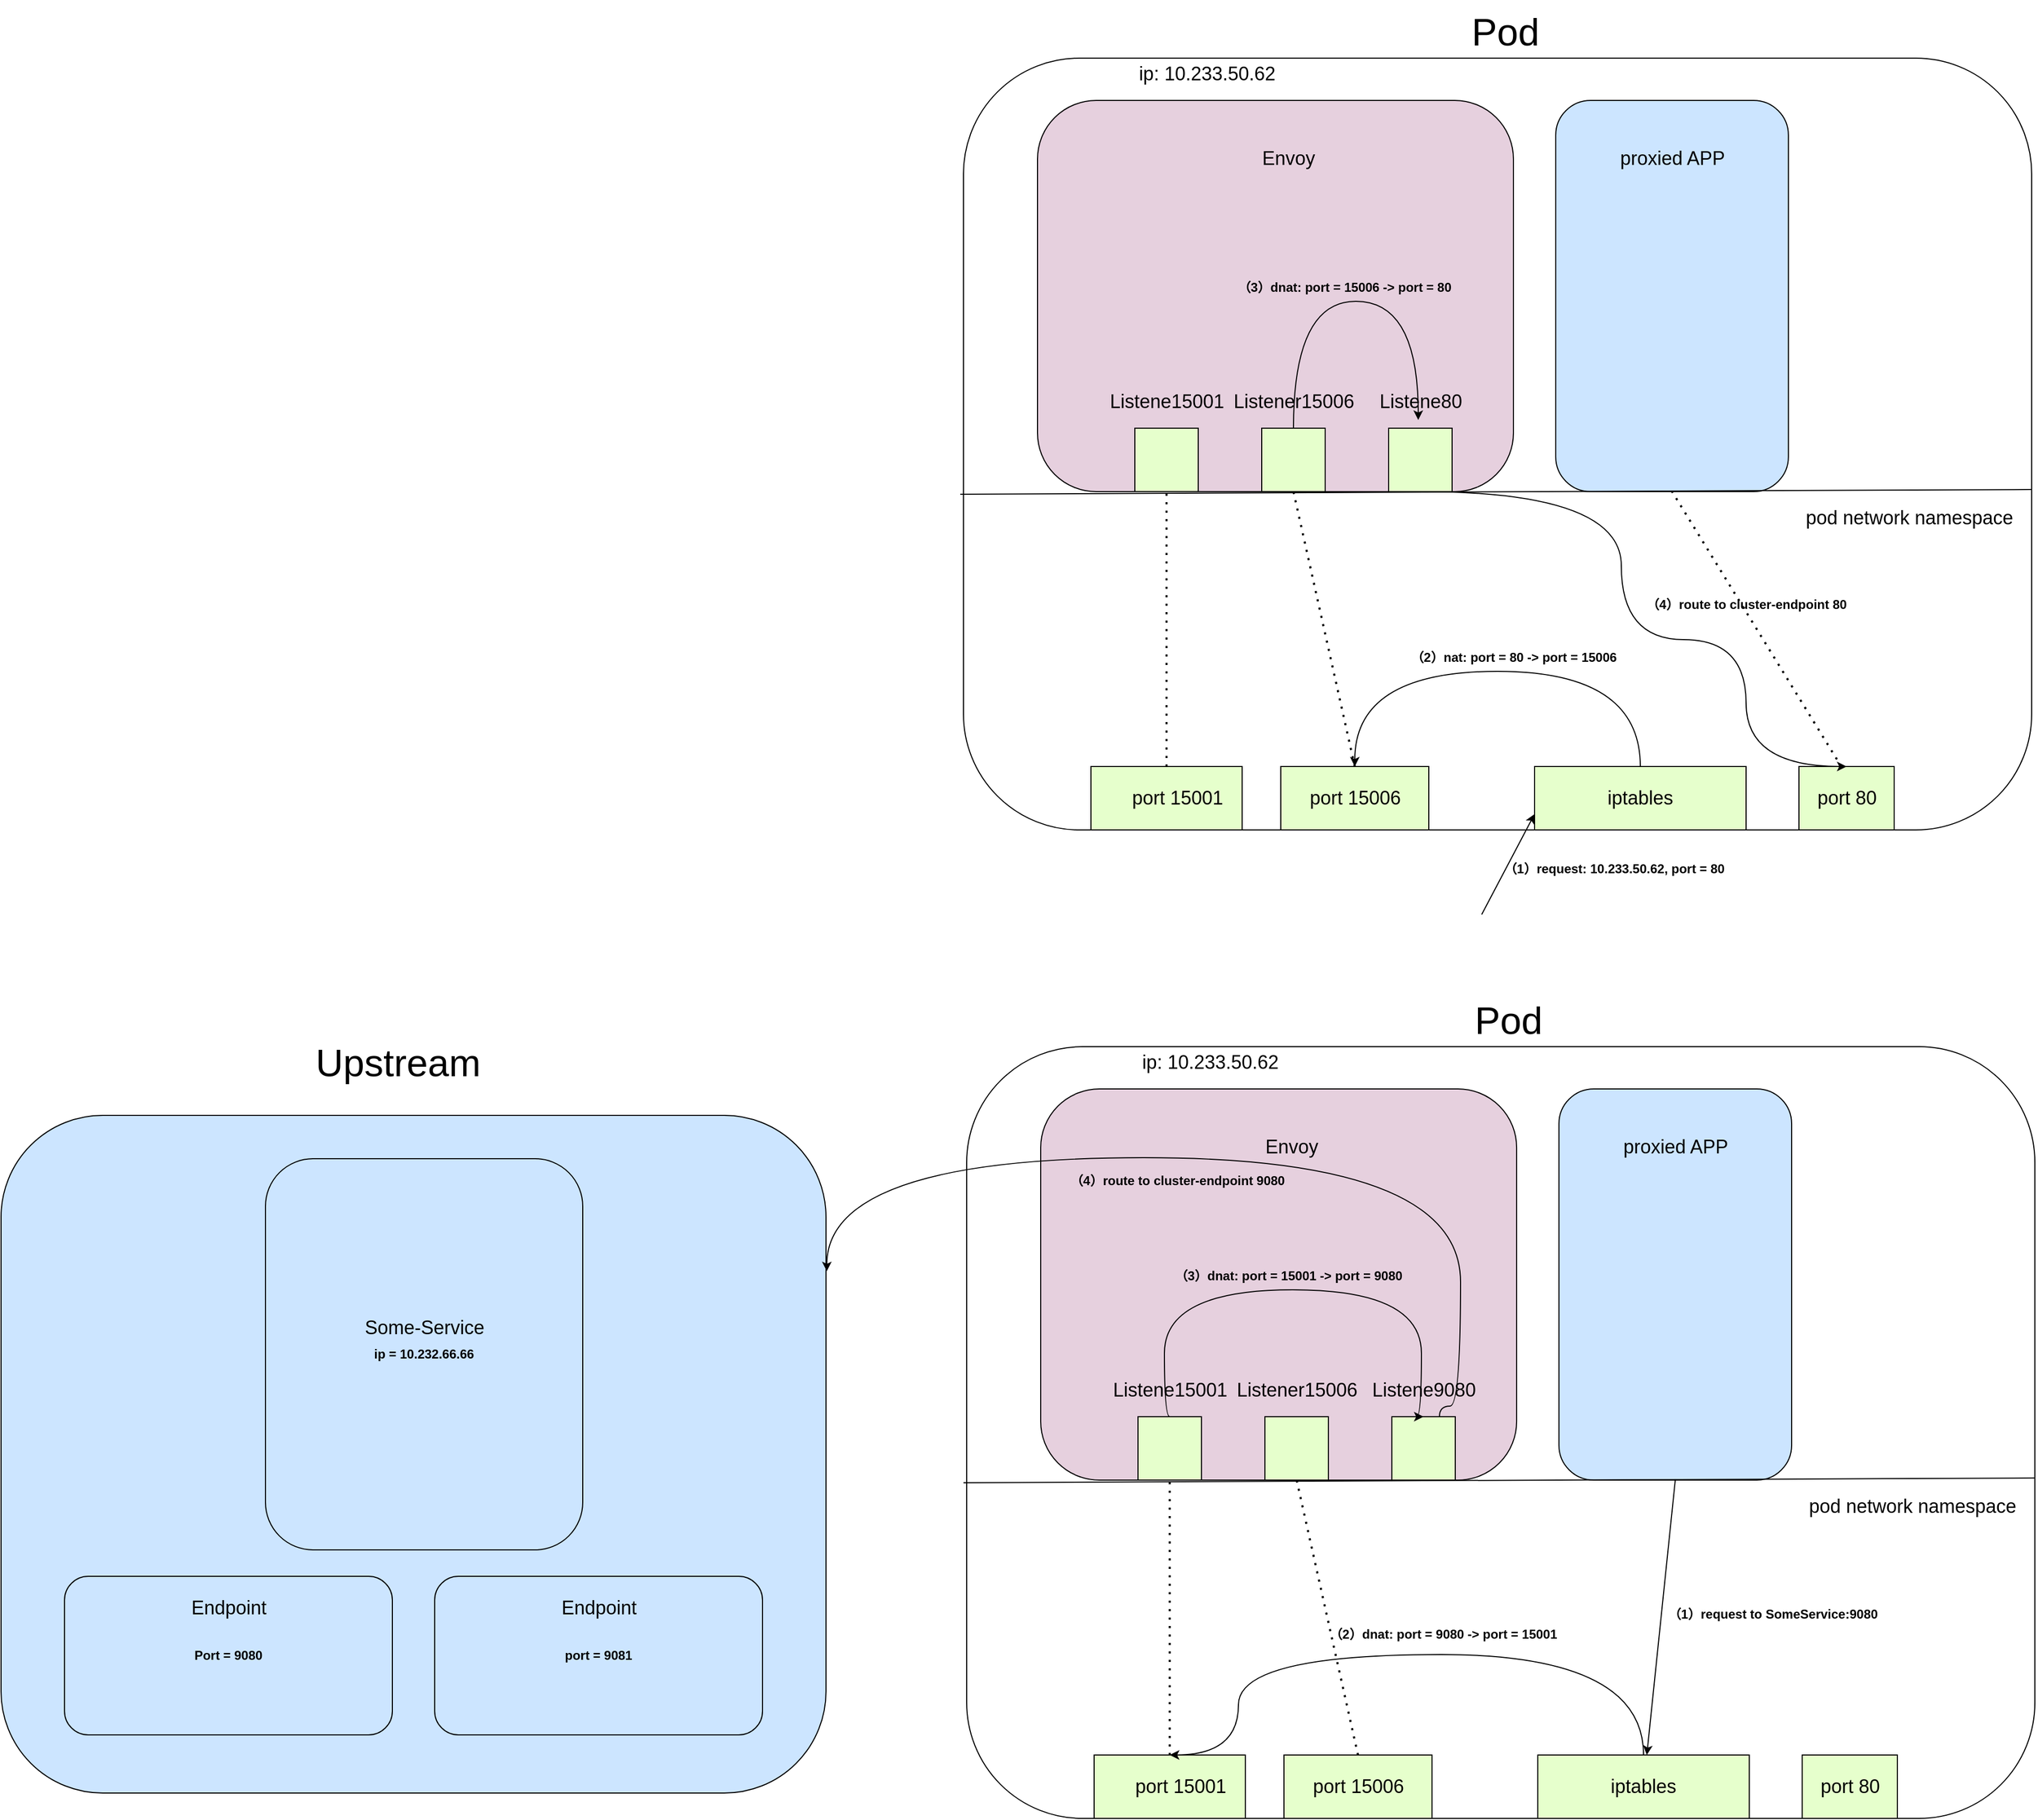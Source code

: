 <mxfile version="20.0.4" type="github">
  <diagram id="KpkW_Dag3uD1N4MSuSzZ" name="Page-1">
    <mxGraphModel dx="3033" dy="968" grid="1" gridSize="10" guides="1" tooltips="1" connect="1" arrows="1" fold="1" page="1" pageScale="1" pageWidth="827" pageHeight="1169" math="0" shadow="0">
      <root>
        <mxCell id="0" />
        <mxCell id="1" parent="0" />
        <mxCell id="1uFqp1fdt-oNHH_hLood-79" value="" style="rounded=1;whiteSpace=wrap;html=1;fillColor=#CCE5FF;" vertex="1" parent="1">
          <mxGeometry x="-580" y="1280" width="780" height="641" as="geometry" />
        </mxCell>
        <mxCell id="1uFqp1fdt-oNHH_hLood-1" value="" style="rounded=1;whiteSpace=wrap;html=1;" vertex="1" parent="1">
          <mxGeometry x="330" y="280" width="1010" height="730" as="geometry" />
        </mxCell>
        <mxCell id="1uFqp1fdt-oNHH_hLood-2" value="&lt;font style=&quot;font-size: 36px;&quot;&gt;Pod&lt;/font&gt;" style="text;html=1;align=center;verticalAlign=middle;resizable=0;points=[];autosize=1;strokeColor=none;fillColor=none;" vertex="1" parent="1">
          <mxGeometry x="797" y="225" width="90" height="60" as="geometry" />
        </mxCell>
        <mxCell id="1uFqp1fdt-oNHH_hLood-3" value="" style="rounded=1;whiteSpace=wrap;html=1;fillColor=#E6D0DE;" vertex="1" parent="1">
          <mxGeometry x="400" y="320" width="450" height="370" as="geometry" />
        </mxCell>
        <mxCell id="1uFqp1fdt-oNHH_hLood-4" value="" style="rounded=1;whiteSpace=wrap;html=1;fillColor=#CCE5FF;" vertex="1" parent="1">
          <mxGeometry x="890" y="320" width="220" height="370" as="geometry" />
        </mxCell>
        <mxCell id="1uFqp1fdt-oNHH_hLood-5" value="&lt;font style=&quot;font-size: 18px;&quot;&gt;Envoy&lt;/font&gt;" style="text;html=1;align=center;verticalAlign=middle;resizable=0;points=[];autosize=1;strokeColor=none;fillColor=none;" vertex="1" parent="1">
          <mxGeometry x="602" y="360" width="70" height="30" as="geometry" />
        </mxCell>
        <mxCell id="1uFqp1fdt-oNHH_hLood-6" value="&lt;font style=&quot;font-size: 18px;&quot;&gt;proxied APP&lt;/font&gt;" style="text;html=1;align=center;verticalAlign=middle;resizable=0;points=[];autosize=1;strokeColor=none;fillColor=none;" vertex="1" parent="1">
          <mxGeometry x="940" y="360" width="120" height="30" as="geometry" />
        </mxCell>
        <mxCell id="1uFqp1fdt-oNHH_hLood-8" value="" style="endArrow=none;html=1;rounded=0;fontSize=18;exitX=-0.003;exitY=0.565;exitDx=0;exitDy=0;exitPerimeter=0;" edge="1" parent="1" source="1uFqp1fdt-oNHH_hLood-1">
          <mxGeometry width="50" height="50" relative="1" as="geometry">
            <mxPoint x="680" y="610" as="sourcePoint" />
            <mxPoint x="1340" y="688" as="targetPoint" />
          </mxGeometry>
        </mxCell>
        <mxCell id="1uFqp1fdt-oNHH_hLood-9" value="&lt;span style=&quot;font-size: 18px;&quot;&gt;pod network namespace&lt;/span&gt;" style="text;html=1;align=center;verticalAlign=middle;resizable=0;points=[];autosize=1;strokeColor=none;fillColor=none;" vertex="1" parent="1">
          <mxGeometry x="1114" y="700" width="220" height="30" as="geometry" />
        </mxCell>
        <mxCell id="1uFqp1fdt-oNHH_hLood-11" value="" style="rounded=0;whiteSpace=wrap;html=1;fontSize=18;fillColor=#E6FFCC;" vertex="1" parent="1">
          <mxGeometry x="612" y="630" width="60" height="60" as="geometry" />
        </mxCell>
        <mxCell id="1uFqp1fdt-oNHH_hLood-12" value="" style="rounded=0;whiteSpace=wrap;html=1;fontSize=18;fillColor=#E6FFCC;" vertex="1" parent="1">
          <mxGeometry x="492" y="630" width="60" height="60" as="geometry" />
        </mxCell>
        <mxCell id="1uFqp1fdt-oNHH_hLood-13" value="" style="rounded=0;whiteSpace=wrap;html=1;fontSize=18;fillColor=#E6FFCC;" vertex="1" parent="1">
          <mxGeometry x="732" y="630" width="60" height="60" as="geometry" />
        </mxCell>
        <mxCell id="1uFqp1fdt-oNHH_hLood-14" value="" style="rounded=0;whiteSpace=wrap;html=1;fontSize=18;fillColor=#E6FFCC;" vertex="1" parent="1">
          <mxGeometry x="1120" y="950" width="90" height="60" as="geometry" />
        </mxCell>
        <mxCell id="1uFqp1fdt-oNHH_hLood-15" value="&lt;font style=&quot;font-size: 18px;&quot;&gt;Listener15006&lt;/font&gt;" style="text;html=1;align=center;verticalAlign=middle;resizable=0;points=[];autosize=1;strokeColor=none;fillColor=none;" vertex="1" parent="1">
          <mxGeometry x="572" y="590" width="140" height="30" as="geometry" />
        </mxCell>
        <mxCell id="1uFqp1fdt-oNHH_hLood-16" value="&lt;font style=&quot;font-size: 18px;&quot;&gt;Listene15001&lt;/font&gt;" style="text;html=1;align=center;verticalAlign=middle;resizable=0;points=[];autosize=1;strokeColor=none;fillColor=none;" vertex="1" parent="1">
          <mxGeometry x="457" y="590" width="130" height="30" as="geometry" />
        </mxCell>
        <mxCell id="1uFqp1fdt-oNHH_hLood-17" value="&lt;span style=&quot;font-size: 18px;&quot;&gt;Listene&lt;/span&gt;&lt;span style=&quot;font-size: 18px;&quot;&gt;80&lt;/span&gt;" style="text;html=1;align=center;verticalAlign=middle;resizable=0;points=[];autosize=1;strokeColor=none;fillColor=none;" vertex="1" parent="1">
          <mxGeometry x="712" y="590" width="100" height="30" as="geometry" />
        </mxCell>
        <mxCell id="1uFqp1fdt-oNHH_hLood-18" value="" style="rounded=0;whiteSpace=wrap;html=1;fontSize=18;fillColor=#E6FFCC;" vertex="1" parent="1">
          <mxGeometry x="630" y="950" width="140" height="60" as="geometry" />
        </mxCell>
        <mxCell id="1uFqp1fdt-oNHH_hLood-19" value="" style="rounded=0;whiteSpace=wrap;html=1;fontSize=18;fillColor=#E6FFCC;" vertex="1" parent="1">
          <mxGeometry x="450.5" y="950" width="143" height="60" as="geometry" />
        </mxCell>
        <mxCell id="1uFqp1fdt-oNHH_hLood-20" value="&lt;font style=&quot;font-size: 18px;&quot;&gt;port 15006&lt;/font&gt;" style="text;html=1;align=center;verticalAlign=middle;resizable=0;points=[];autosize=1;strokeColor=none;fillColor=none;" vertex="1" parent="1">
          <mxGeometry x="645" y="965" width="110" height="30" as="geometry" />
        </mxCell>
        <mxCell id="1uFqp1fdt-oNHH_hLood-21" value="&lt;font style=&quot;font-size: 18px;&quot;&gt;port 15001&lt;/font&gt;" style="text;html=1;align=center;verticalAlign=middle;resizable=0;points=[];autosize=1;strokeColor=none;fillColor=none;" vertex="1" parent="1">
          <mxGeometry x="477" y="965" width="110" height="30" as="geometry" />
        </mxCell>
        <mxCell id="1uFqp1fdt-oNHH_hLood-22" value="&lt;font style=&quot;font-size: 18px;&quot;&gt;port 80&lt;/font&gt;" style="text;html=1;align=center;verticalAlign=middle;resizable=0;points=[];autosize=1;strokeColor=none;fillColor=none;" vertex="1" parent="1">
          <mxGeometry x="1125" y="965" width="80" height="30" as="geometry" />
        </mxCell>
        <mxCell id="1uFqp1fdt-oNHH_hLood-23" value="" style="endArrow=classic;html=1;rounded=0;fontSize=18;entryX=0;entryY=0.75;entryDx=0;entryDy=0;" edge="1" parent="1" target="1uFqp1fdt-oNHH_hLood-31">
          <mxGeometry width="50" height="50" relative="1" as="geometry">
            <mxPoint x="820" y="1090" as="sourcePoint" />
            <mxPoint x="280" y="830" as="targetPoint" />
          </mxGeometry>
        </mxCell>
        <mxCell id="1uFqp1fdt-oNHH_hLood-24" value="&lt;font style=&quot;font-size: 12px;&quot;&gt;&lt;b&gt;（1）request: 10.233.50.62, port = 80&lt;/b&gt;&lt;/font&gt;" style="text;html=1;align=center;verticalAlign=middle;resizable=0;points=[];autosize=1;strokeColor=none;fillColor=none;fontSize=18;" vertex="1" parent="1">
          <mxGeometry x="830" y="1030" width="230" height="30" as="geometry" />
        </mxCell>
        <mxCell id="1uFqp1fdt-oNHH_hLood-25" value="&lt;font style=&quot;font-size: 18px;&quot;&gt;ip: 10.233.50.62&lt;/font&gt;" style="text;html=1;align=center;verticalAlign=middle;resizable=0;points=[];autosize=1;strokeColor=none;fillColor=none;" vertex="1" parent="1">
          <mxGeometry x="485" y="280" width="150" height="30" as="geometry" />
        </mxCell>
        <mxCell id="1uFqp1fdt-oNHH_hLood-26" value="&lt;font style=&quot;font-size: 12px;&quot;&gt;&lt;b&gt;（2）&lt;/b&gt;&lt;b&gt;nat: port = 80 -&amp;gt; port = 15006&lt;/b&gt;&lt;/font&gt;" style="text;html=1;align=center;verticalAlign=middle;resizable=0;points=[];autosize=1;strokeColor=none;fillColor=none;fontSize=18;" vertex="1" parent="1">
          <mxGeometry x="740" y="830" width="220" height="30" as="geometry" />
        </mxCell>
        <mxCell id="1uFqp1fdt-oNHH_hLood-28" value="" style="endArrow=none;dashed=1;html=1;dashPattern=1 3;strokeWidth=2;rounded=0;fontSize=12;entryX=0.5;entryY=1;entryDx=0;entryDy=0;exitX=0.5;exitY=0;exitDx=0;exitDy=0;" edge="1" parent="1" source="1uFqp1fdt-oNHH_hLood-18" target="1uFqp1fdt-oNHH_hLood-11">
          <mxGeometry width="50" height="50" relative="1" as="geometry">
            <mxPoint x="680" y="770" as="sourcePoint" />
            <mxPoint x="730" y="720" as="targetPoint" />
          </mxGeometry>
        </mxCell>
        <mxCell id="1uFqp1fdt-oNHH_hLood-31" value="iptables" style="rounded=0;whiteSpace=wrap;html=1;fontSize=18;fillColor=#E6FFCC;" vertex="1" parent="1">
          <mxGeometry x="870" y="950" width="200" height="60" as="geometry" />
        </mxCell>
        <mxCell id="1uFqp1fdt-oNHH_hLood-32" value="" style="endArrow=classic;html=1;rounded=0;fontSize=12;exitX=0.5;exitY=0;exitDx=0;exitDy=0;entryX=0.5;entryY=0;entryDx=0;entryDy=0;edgeStyle=orthogonalEdgeStyle;curved=1;" edge="1" parent="1" source="1uFqp1fdt-oNHH_hLood-31" target="1uFqp1fdt-oNHH_hLood-18">
          <mxGeometry width="50" height="50" relative="1" as="geometry">
            <mxPoint x="680" y="770" as="sourcePoint" />
            <mxPoint x="730" y="720" as="targetPoint" />
            <Array as="points">
              <mxPoint x="970" y="860" />
              <mxPoint x="700" y="860" />
            </Array>
          </mxGeometry>
        </mxCell>
        <mxCell id="1uFqp1fdt-oNHH_hLood-34" value="" style="endArrow=none;dashed=1;html=1;dashPattern=1 3;strokeWidth=2;rounded=0;fontSize=12;entryX=0.5;entryY=1;entryDx=0;entryDy=0;exitX=0.5;exitY=0;exitDx=0;exitDy=0;" edge="1" parent="1" source="1uFqp1fdt-oNHH_hLood-19" target="1uFqp1fdt-oNHH_hLood-12">
          <mxGeometry width="50" height="50" relative="1" as="geometry">
            <mxPoint x="850" y="850" as="sourcePoint" />
            <mxPoint x="900" y="800" as="targetPoint" />
          </mxGeometry>
        </mxCell>
        <mxCell id="1uFqp1fdt-oNHH_hLood-35" value="" style="endArrow=classic;html=1;rounded=0;fontSize=12;exitX=0.5;exitY=0;exitDx=0;exitDy=0;entryX=0.48;entryY=1.075;entryDx=0;entryDy=0;entryPerimeter=0;edgeStyle=orthogonalEdgeStyle;curved=1;" edge="1" parent="1" source="1uFqp1fdt-oNHH_hLood-11" target="1uFqp1fdt-oNHH_hLood-17">
          <mxGeometry width="50" height="50" relative="1" as="geometry">
            <mxPoint x="850" y="810" as="sourcePoint" />
            <mxPoint x="900" y="760" as="targetPoint" />
            <Array as="points">
              <mxPoint x="642" y="510" />
              <mxPoint x="760" y="510" />
            </Array>
          </mxGeometry>
        </mxCell>
        <mxCell id="1uFqp1fdt-oNHH_hLood-36" value="&lt;font style=&quot;font-size: 12px;&quot;&gt;&lt;b&gt;（3）dnat&lt;/b&gt;&lt;b&gt;: port = 15006 -&amp;gt; port = 80&lt;/b&gt;&lt;/font&gt;" style="text;html=1;align=center;verticalAlign=middle;resizable=0;points=[];autosize=1;strokeColor=none;fillColor=none;fontSize=18;" vertex="1" parent="1">
          <mxGeometry x="580" y="480" width="220" height="30" as="geometry" />
        </mxCell>
        <mxCell id="1uFqp1fdt-oNHH_hLood-37" value="" style="endArrow=classic;html=1;rounded=0;fontSize=12;exitX=0.5;exitY=1;exitDx=0;exitDy=0;entryX=0.5;entryY=0;entryDx=0;entryDy=0;edgeStyle=orthogonalEdgeStyle;curved=1;" edge="1" parent="1" source="1uFqp1fdt-oNHH_hLood-13" target="1uFqp1fdt-oNHH_hLood-14">
          <mxGeometry width="50" height="50" relative="1" as="geometry">
            <mxPoint x="952" y="840" as="sourcePoint" />
            <mxPoint x="1070" y="832.25" as="targetPoint" />
            <Array as="points">
              <mxPoint x="952" y="690" />
              <mxPoint x="952" y="830" />
              <mxPoint x="1070" y="830" />
              <mxPoint x="1070" y="950" />
            </Array>
          </mxGeometry>
        </mxCell>
        <mxCell id="1uFqp1fdt-oNHH_hLood-38" value="&lt;font style=&quot;font-size: 12px;&quot;&gt;&lt;b&gt;（4）&lt;/b&gt;&lt;b&gt;route to cluster-endpoint 80&lt;/b&gt;&lt;/font&gt;" style="text;html=1;align=center;verticalAlign=middle;resizable=0;points=[];autosize=1;strokeColor=none;fillColor=none;fontSize=18;" vertex="1" parent="1">
          <mxGeometry x="965" y="780" width="210" height="30" as="geometry" />
        </mxCell>
        <mxCell id="1uFqp1fdt-oNHH_hLood-39" value="" style="endArrow=none;dashed=1;html=1;dashPattern=1 3;strokeWidth=2;rounded=0;fontSize=12;curved=1;" edge="1" parent="1">
          <mxGeometry width="50" height="50" relative="1" as="geometry">
            <mxPoint x="1160" y="950" as="sourcePoint" />
            <mxPoint x="1000" y="690" as="targetPoint" />
          </mxGeometry>
        </mxCell>
        <mxCell id="1uFqp1fdt-oNHH_hLood-40" value="" style="rounded=1;whiteSpace=wrap;html=1;" vertex="1" parent="1">
          <mxGeometry x="333.03" y="1215" width="1010" height="730" as="geometry" />
        </mxCell>
        <mxCell id="1uFqp1fdt-oNHH_hLood-41" value="&lt;font style=&quot;font-size: 36px;&quot;&gt;Pod&lt;/font&gt;" style="text;html=1;align=center;verticalAlign=middle;resizable=0;points=[];autosize=1;strokeColor=none;fillColor=none;" vertex="1" parent="1">
          <mxGeometry x="800.03" y="1160" width="90" height="60" as="geometry" />
        </mxCell>
        <mxCell id="1uFqp1fdt-oNHH_hLood-42" value="" style="rounded=1;whiteSpace=wrap;html=1;fillColor=#E6D0DE;" vertex="1" parent="1">
          <mxGeometry x="403.03" y="1255" width="450" height="370" as="geometry" />
        </mxCell>
        <mxCell id="1uFqp1fdt-oNHH_hLood-43" value="" style="rounded=1;whiteSpace=wrap;html=1;fillColor=#CCE5FF;" vertex="1" parent="1">
          <mxGeometry x="893.03" y="1255" width="220" height="370" as="geometry" />
        </mxCell>
        <mxCell id="1uFqp1fdt-oNHH_hLood-44" value="&lt;font style=&quot;font-size: 18px;&quot;&gt;Envoy&lt;/font&gt;" style="text;html=1;align=center;verticalAlign=middle;resizable=0;points=[];autosize=1;strokeColor=none;fillColor=none;" vertex="1" parent="1">
          <mxGeometry x="605.03" y="1295" width="70" height="30" as="geometry" />
        </mxCell>
        <mxCell id="1uFqp1fdt-oNHH_hLood-45" value="&lt;font style=&quot;font-size: 18px;&quot;&gt;proxied APP&lt;/font&gt;" style="text;html=1;align=center;verticalAlign=middle;resizable=0;points=[];autosize=1;strokeColor=none;fillColor=none;" vertex="1" parent="1">
          <mxGeometry x="943.03" y="1295" width="120" height="30" as="geometry" />
        </mxCell>
        <mxCell id="1uFqp1fdt-oNHH_hLood-46" value="" style="endArrow=none;html=1;rounded=0;fontSize=18;exitX=-0.003;exitY=0.565;exitDx=0;exitDy=0;exitPerimeter=0;" edge="1" parent="1" source="1uFqp1fdt-oNHH_hLood-40">
          <mxGeometry width="50" height="50" relative="1" as="geometry">
            <mxPoint x="683.03" y="1545" as="sourcePoint" />
            <mxPoint x="1343.03" y="1623" as="targetPoint" />
          </mxGeometry>
        </mxCell>
        <mxCell id="1uFqp1fdt-oNHH_hLood-47" value="&lt;span style=&quot;font-size: 18px;&quot;&gt;pod network namespace&lt;/span&gt;" style="text;html=1;align=center;verticalAlign=middle;resizable=0;points=[];autosize=1;strokeColor=none;fillColor=none;" vertex="1" parent="1">
          <mxGeometry x="1117.03" y="1635" width="220" height="30" as="geometry" />
        </mxCell>
        <mxCell id="1uFqp1fdt-oNHH_hLood-48" value="" style="rounded=0;whiteSpace=wrap;html=1;fontSize=18;fillColor=#E6FFCC;" vertex="1" parent="1">
          <mxGeometry x="615.03" y="1565" width="60" height="60" as="geometry" />
        </mxCell>
        <mxCell id="1uFqp1fdt-oNHH_hLood-49" value="" style="rounded=0;whiteSpace=wrap;html=1;fontSize=18;fillColor=#E6FFCC;" vertex="1" parent="1">
          <mxGeometry x="495.03" y="1565" width="60" height="60" as="geometry" />
        </mxCell>
        <mxCell id="1uFqp1fdt-oNHH_hLood-50" value="" style="rounded=0;whiteSpace=wrap;html=1;fontSize=18;fillColor=#E6FFCC;" vertex="1" parent="1">
          <mxGeometry x="735.03" y="1565" width="60" height="60" as="geometry" />
        </mxCell>
        <mxCell id="1uFqp1fdt-oNHH_hLood-51" value="" style="rounded=0;whiteSpace=wrap;html=1;fontSize=18;fillColor=#E6FFCC;" vertex="1" parent="1">
          <mxGeometry x="1123.03" y="1885" width="90" height="60" as="geometry" />
        </mxCell>
        <mxCell id="1uFqp1fdt-oNHH_hLood-52" value="&lt;font style=&quot;font-size: 18px;&quot;&gt;Listener15006&lt;/font&gt;" style="text;html=1;align=center;verticalAlign=middle;resizable=0;points=[];autosize=1;strokeColor=none;fillColor=none;" vertex="1" parent="1">
          <mxGeometry x="575.03" y="1525" width="140" height="30" as="geometry" />
        </mxCell>
        <mxCell id="1uFqp1fdt-oNHH_hLood-53" value="&lt;font style=&quot;font-size: 18px;&quot;&gt;Listene15001&lt;/font&gt;" style="text;html=1;align=center;verticalAlign=middle;resizable=0;points=[];autosize=1;strokeColor=none;fillColor=none;" vertex="1" parent="1">
          <mxGeometry x="460.03" y="1525" width="130" height="30" as="geometry" />
        </mxCell>
        <mxCell id="1uFqp1fdt-oNHH_hLood-54" value="&lt;span style=&quot;font-size: 18px;&quot;&gt;Listene9080&lt;/span&gt;" style="text;html=1;align=center;verticalAlign=middle;resizable=0;points=[];autosize=1;strokeColor=none;fillColor=none;" vertex="1" parent="1">
          <mxGeometry x="705.03" y="1525" width="120" height="30" as="geometry" />
        </mxCell>
        <mxCell id="1uFqp1fdt-oNHH_hLood-55" value="" style="rounded=0;whiteSpace=wrap;html=1;fontSize=18;fillColor=#E6FFCC;" vertex="1" parent="1">
          <mxGeometry x="633.03" y="1885" width="140" height="60" as="geometry" />
        </mxCell>
        <mxCell id="1uFqp1fdt-oNHH_hLood-56" value="" style="rounded=0;whiteSpace=wrap;html=1;fontSize=18;fillColor=#E6FFCC;" vertex="1" parent="1">
          <mxGeometry x="453.53" y="1885" width="143" height="60" as="geometry" />
        </mxCell>
        <mxCell id="1uFqp1fdt-oNHH_hLood-57" value="&lt;font style=&quot;font-size: 18px;&quot;&gt;port 15006&lt;/font&gt;" style="text;html=1;align=center;verticalAlign=middle;resizable=0;points=[];autosize=1;strokeColor=none;fillColor=none;" vertex="1" parent="1">
          <mxGeometry x="648.03" y="1900" width="110" height="30" as="geometry" />
        </mxCell>
        <mxCell id="1uFqp1fdt-oNHH_hLood-58" value="&lt;font style=&quot;font-size: 18px;&quot;&gt;port 15001&lt;/font&gt;" style="text;html=1;align=center;verticalAlign=middle;resizable=0;points=[];autosize=1;strokeColor=none;fillColor=none;" vertex="1" parent="1">
          <mxGeometry x="480.03" y="1900" width="110" height="30" as="geometry" />
        </mxCell>
        <mxCell id="1uFqp1fdt-oNHH_hLood-59" value="&lt;font style=&quot;font-size: 18px;&quot;&gt;port 80&lt;/font&gt;" style="text;html=1;align=center;verticalAlign=middle;resizable=0;points=[];autosize=1;strokeColor=none;fillColor=none;" vertex="1" parent="1">
          <mxGeometry x="1128.03" y="1900" width="80" height="30" as="geometry" />
        </mxCell>
        <mxCell id="1uFqp1fdt-oNHH_hLood-62" value="&lt;font style=&quot;font-size: 18px;&quot;&gt;ip: 10.233.50.62&lt;/font&gt;" style="text;html=1;align=center;verticalAlign=middle;resizable=0;points=[];autosize=1;strokeColor=none;fillColor=none;" vertex="1" parent="1">
          <mxGeometry x="488.03" y="1215" width="150" height="30" as="geometry" />
        </mxCell>
        <mxCell id="1uFqp1fdt-oNHH_hLood-63" value="&lt;font style=&quot;font-size: 12px;&quot;&gt;&lt;b&gt;（2）d&lt;/b&gt;&lt;b&gt;nat: port = 9080 -&amp;gt; port = 15001&amp;nbsp;&lt;/b&gt;&lt;/font&gt;" style="text;html=1;align=center;verticalAlign=middle;resizable=0;points=[];autosize=1;strokeColor=none;fillColor=none;fontSize=18;" vertex="1" parent="1">
          <mxGeometry x="665.03" y="1754" width="240" height="30" as="geometry" />
        </mxCell>
        <mxCell id="1uFqp1fdt-oNHH_hLood-64" value="" style="endArrow=none;dashed=1;html=1;dashPattern=1 3;strokeWidth=2;rounded=0;fontSize=12;entryX=0.5;entryY=1;entryDx=0;entryDy=0;exitX=0.5;exitY=0;exitDx=0;exitDy=0;" edge="1" parent="1" source="1uFqp1fdt-oNHH_hLood-55" target="1uFqp1fdt-oNHH_hLood-48">
          <mxGeometry width="50" height="50" relative="1" as="geometry">
            <mxPoint x="683.03" y="1705" as="sourcePoint" />
            <mxPoint x="733.03" y="1655" as="targetPoint" />
          </mxGeometry>
        </mxCell>
        <mxCell id="1uFqp1fdt-oNHH_hLood-65" value="iptables" style="rounded=0;whiteSpace=wrap;html=1;fontSize=18;fillColor=#E6FFCC;" vertex="1" parent="1">
          <mxGeometry x="873.03" y="1885" width="200" height="60" as="geometry" />
        </mxCell>
        <mxCell id="1uFqp1fdt-oNHH_hLood-66" value="" style="endArrow=classic;html=1;rounded=0;fontSize=12;exitX=0.5;exitY=0;exitDx=0;exitDy=0;entryX=0.5;entryY=0;entryDx=0;entryDy=0;edgeStyle=orthogonalEdgeStyle;curved=1;" edge="1" parent="1" source="1uFqp1fdt-oNHH_hLood-65" target="1uFqp1fdt-oNHH_hLood-56">
          <mxGeometry width="50" height="50" relative="1" as="geometry">
            <mxPoint x="683.03" y="1705" as="sourcePoint" />
            <mxPoint x="733.03" y="1655" as="targetPoint" />
            <Array as="points">
              <mxPoint x="973" y="1790" />
              <mxPoint x="590" y="1790" />
              <mxPoint x="590" y="1885" />
            </Array>
          </mxGeometry>
        </mxCell>
        <mxCell id="1uFqp1fdt-oNHH_hLood-67" value="" style="endArrow=none;dashed=1;html=1;dashPattern=1 3;strokeWidth=2;rounded=0;fontSize=12;entryX=0.5;entryY=1;entryDx=0;entryDy=0;exitX=0.5;exitY=0;exitDx=0;exitDy=0;" edge="1" parent="1" source="1uFqp1fdt-oNHH_hLood-56" target="1uFqp1fdt-oNHH_hLood-49">
          <mxGeometry width="50" height="50" relative="1" as="geometry">
            <mxPoint x="853.03" y="1785" as="sourcePoint" />
            <mxPoint x="903.03" y="1735" as="targetPoint" />
          </mxGeometry>
        </mxCell>
        <mxCell id="1uFqp1fdt-oNHH_hLood-68" value="" style="endArrow=classic;html=1;rounded=0;fontSize=12;exitX=0.5;exitY=0;exitDx=0;exitDy=0;entryX=0.5;entryY=0;entryDx=0;entryDy=0;edgeStyle=orthogonalEdgeStyle;curved=1;" edge="1" parent="1" source="1uFqp1fdt-oNHH_hLood-49" target="1uFqp1fdt-oNHH_hLood-50">
          <mxGeometry width="50" height="50" relative="1" as="geometry">
            <mxPoint x="853.03" y="1745" as="sourcePoint" />
            <mxPoint x="903.03" y="1695" as="targetPoint" />
            <Array as="points">
              <mxPoint x="520" y="1565" />
              <mxPoint x="520" y="1445" />
              <mxPoint x="763" y="1445" />
              <mxPoint x="763" y="1565" />
            </Array>
          </mxGeometry>
        </mxCell>
        <mxCell id="1uFqp1fdt-oNHH_hLood-69" value="&lt;font style=&quot;font-size: 12px;&quot;&gt;&lt;b&gt;（3）dnat&lt;/b&gt;&lt;b&gt;: port = 15001 -&amp;gt; port = 9080&lt;/b&gt;&lt;/font&gt;" style="text;html=1;align=center;verticalAlign=middle;resizable=0;points=[];autosize=1;strokeColor=none;fillColor=none;fontSize=18;" vertex="1" parent="1">
          <mxGeometry x="517" y="1415" width="240" height="30" as="geometry" />
        </mxCell>
        <mxCell id="1uFqp1fdt-oNHH_hLood-71" value="&lt;font style=&quot;font-size: 12px;&quot;&gt;&lt;b&gt;（1）request to SomeService:9080&lt;/b&gt;&lt;/font&gt;" style="text;html=1;align=center;verticalAlign=middle;resizable=0;points=[];autosize=1;strokeColor=none;fillColor=none;fontSize=18;" vertex="1" parent="1">
          <mxGeometry x="985" y="1735" width="220" height="30" as="geometry" />
        </mxCell>
        <mxCell id="1uFqp1fdt-oNHH_hLood-73" value="&lt;b&gt;ip = 10.232.66.66&lt;/b&gt;" style="rounded=1;whiteSpace=wrap;html=1;fillColor=#CCE5FF;" vertex="1" parent="1">
          <mxGeometry x="-330" y="1321" width="300" height="370" as="geometry" />
        </mxCell>
        <mxCell id="1uFqp1fdt-oNHH_hLood-74" value="&lt;b&gt;Port = 9080&lt;/b&gt;" style="rounded=1;whiteSpace=wrap;html=1;fillColor=#CCE5FF;" vertex="1" parent="1">
          <mxGeometry x="-520" y="1716" width="310" height="150" as="geometry" />
        </mxCell>
        <mxCell id="1uFqp1fdt-oNHH_hLood-75" value="&lt;b&gt;port = 9081&lt;/b&gt;" style="rounded=1;whiteSpace=wrap;html=1;fillColor=#CCE5FF;" vertex="1" parent="1">
          <mxGeometry x="-170" y="1716" width="310" height="150" as="geometry" />
        </mxCell>
        <mxCell id="1uFqp1fdt-oNHH_hLood-76" value="&lt;font style=&quot;font-size: 18px;&quot;&gt;Some-Service&lt;/font&gt;" style="text;html=1;align=center;verticalAlign=middle;resizable=0;points=[];autosize=1;strokeColor=none;fillColor=none;" vertex="1" parent="1">
          <mxGeometry x="-250" y="1466" width="140" height="30" as="geometry" />
        </mxCell>
        <mxCell id="1uFqp1fdt-oNHH_hLood-77" value="&lt;font style=&quot;font-size: 18px;&quot;&gt;Endpoint&lt;/font&gt;" style="text;html=1;align=center;verticalAlign=middle;resizable=0;points=[];autosize=1;strokeColor=none;fillColor=none;" vertex="1" parent="1">
          <mxGeometry x="-410" y="1731" width="90" height="30" as="geometry" />
        </mxCell>
        <mxCell id="1uFqp1fdt-oNHH_hLood-78" value="&lt;font style=&quot;font-size: 18px;&quot;&gt;Endpoint&lt;/font&gt;" style="text;html=1;align=center;verticalAlign=middle;resizable=0;points=[];autosize=1;strokeColor=none;fillColor=none;" vertex="1" parent="1">
          <mxGeometry x="-60" y="1731" width="90" height="30" as="geometry" />
        </mxCell>
        <mxCell id="1uFqp1fdt-oNHH_hLood-80" value="&lt;font style=&quot;font-size: 36px;&quot;&gt;Upstream&lt;/font&gt;" style="text;html=1;align=center;verticalAlign=middle;resizable=0;points=[];autosize=1;strokeColor=none;fillColor=none;" vertex="1" parent="1">
          <mxGeometry x="-295" y="1200" width="180" height="60" as="geometry" />
        </mxCell>
        <mxCell id="1uFqp1fdt-oNHH_hLood-81" value="" style="endArrow=classic;html=1;rounded=0;fontSize=36;curved=1;exitX=0.5;exitY=1;exitDx=0;exitDy=0;" edge="1" parent="1" source="1uFqp1fdt-oNHH_hLood-43" target="1uFqp1fdt-oNHH_hLood-65">
          <mxGeometry width="50" height="50" relative="1" as="geometry">
            <mxPoint x="920" y="1730" as="sourcePoint" />
            <mxPoint x="970" y="1680" as="targetPoint" />
          </mxGeometry>
        </mxCell>
        <mxCell id="1uFqp1fdt-oNHH_hLood-82" value="" style="endArrow=classic;html=1;rounded=0;fontSize=36;curved=1;exitX=0.75;exitY=0;exitDx=0;exitDy=0;entryX=1.001;entryY=0.23;entryDx=0;entryDy=0;entryPerimeter=0;edgeStyle=orthogonalEdgeStyle;" edge="1" parent="1" source="1uFqp1fdt-oNHH_hLood-50" target="1uFqp1fdt-oNHH_hLood-79">
          <mxGeometry width="50" height="50" relative="1" as="geometry">
            <mxPoint x="430" y="1610" as="sourcePoint" />
            <mxPoint x="480" y="1560" as="targetPoint" />
            <Array as="points">
              <mxPoint x="780" y="1555" />
              <mxPoint x="800" y="1555" />
              <mxPoint x="800" y="1320" />
              <mxPoint x="201" y="1320" />
            </Array>
          </mxGeometry>
        </mxCell>
        <mxCell id="1uFqp1fdt-oNHH_hLood-83" value="&lt;font style=&quot;font-size: 12px;&quot;&gt;&lt;b&gt;（4）route to cluster-endpoint 9080&lt;/b&gt;&lt;/font&gt;" style="text;html=1;align=center;verticalAlign=middle;resizable=0;points=[];autosize=1;strokeColor=none;fillColor=none;fontSize=18;" vertex="1" parent="1">
          <mxGeometry x="417" y="1325" width="230" height="30" as="geometry" />
        </mxCell>
      </root>
    </mxGraphModel>
  </diagram>
</mxfile>

